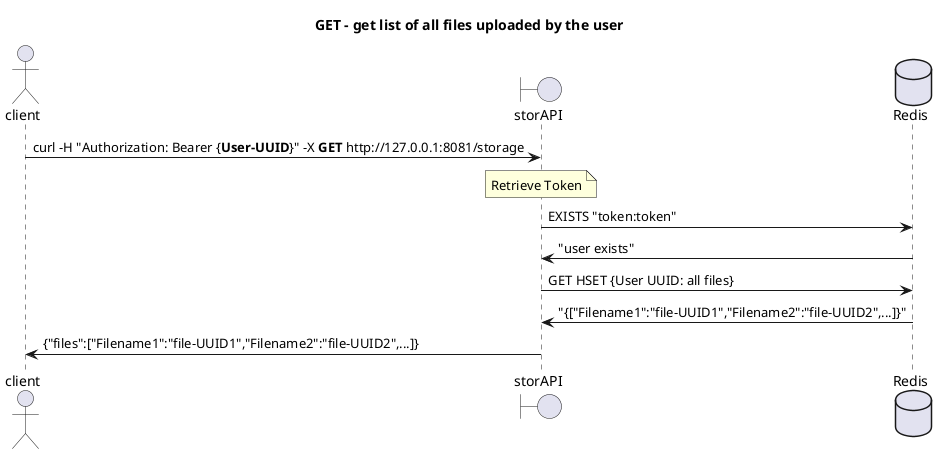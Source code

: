 @startuml

title "GET - get list of all files uploaded by the user"

actor client
boundary "storAPI"
database Redis

client -> storAPI : curl -H "Authorization: Bearer {<b>User-UUID</b>}" -X <b>GET</b> http://127.0.0.1:8081/storage
note over storAPI: Retrieve Token
storAPI -> Redis : EXISTS "token:token"
Redis -> storAPI : "user exists"

storAPI -> Redis : GET HSET {User UUID: all files}
Redis -> storAPI : "{["Filename1":"file-UUID1","Filename2":"file-UUID2",...]}"
storAPI-> client : {"files":["Filename1":"file-UUID1","Filename2":"file-UUID2",...]}

@enduml
